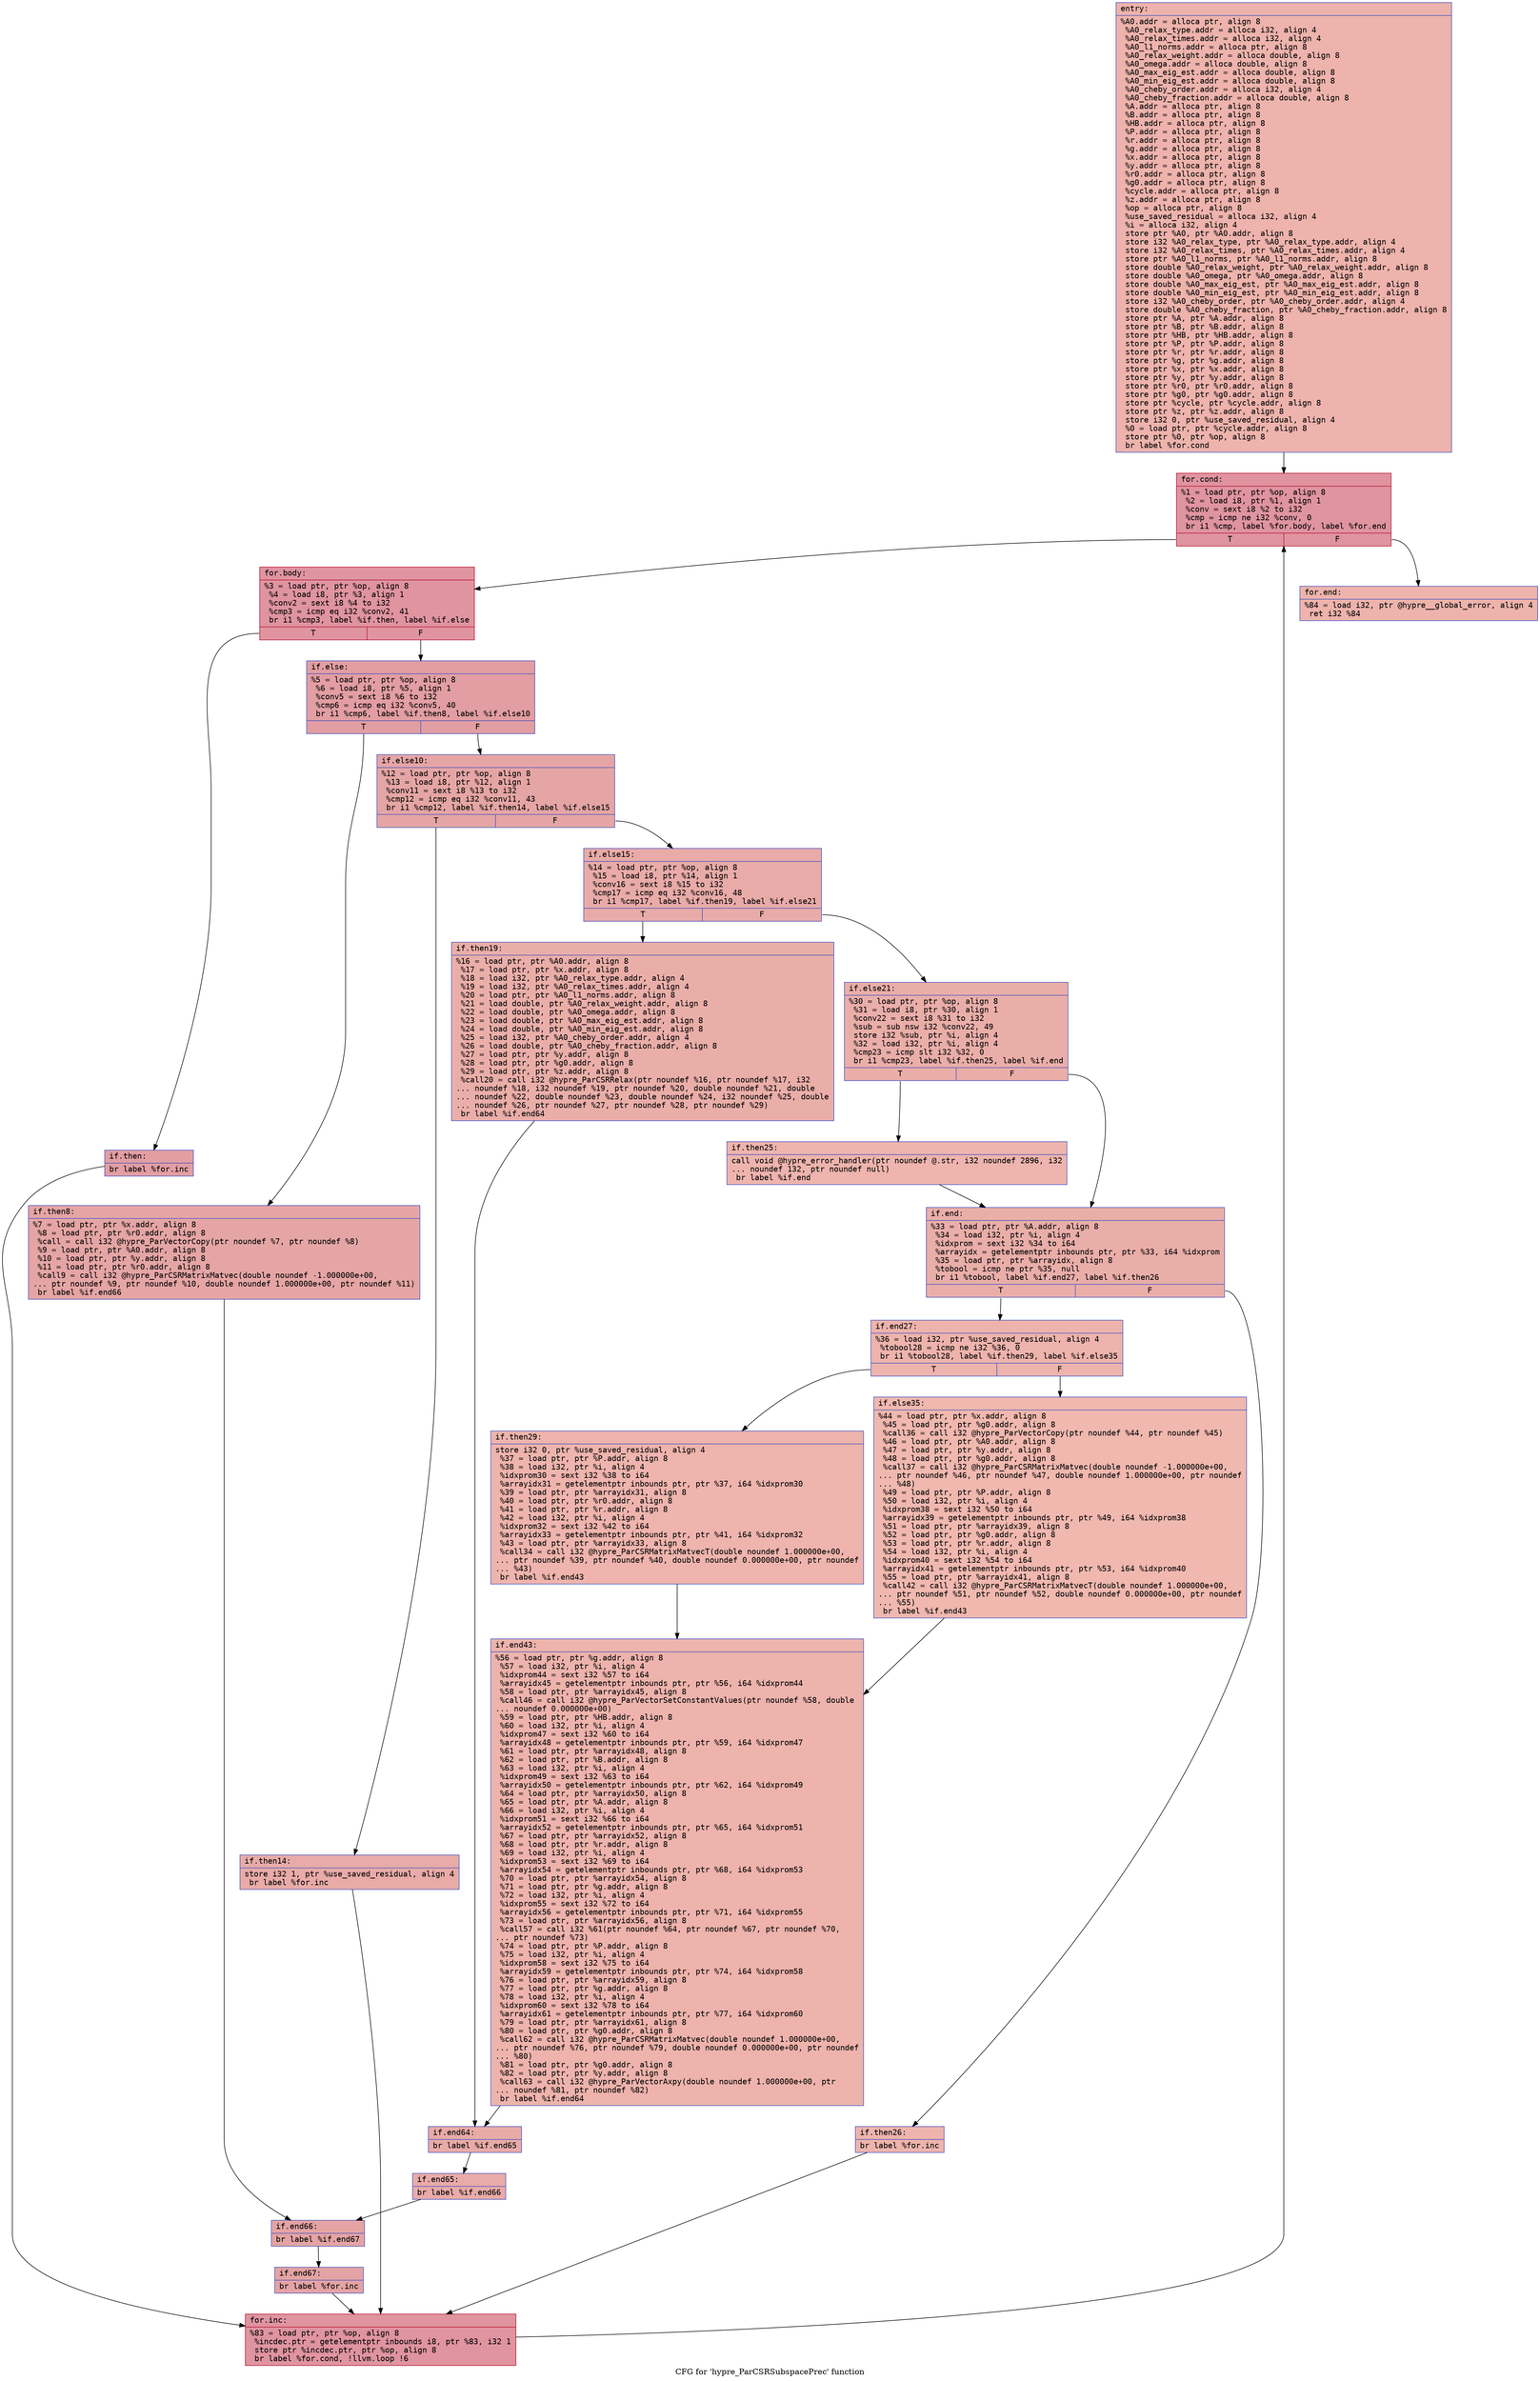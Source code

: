 digraph "CFG for 'hypre_ParCSRSubspacePrec' function" {
	label="CFG for 'hypre_ParCSRSubspacePrec' function";

	Node0x56058d889240 [shape=record,color="#3d50c3ff", style=filled, fillcolor="#d6524470" fontname="Courier",label="{entry:\l|  %A0.addr = alloca ptr, align 8\l  %A0_relax_type.addr = alloca i32, align 4\l  %A0_relax_times.addr = alloca i32, align 4\l  %A0_l1_norms.addr = alloca ptr, align 8\l  %A0_relax_weight.addr = alloca double, align 8\l  %A0_omega.addr = alloca double, align 8\l  %A0_max_eig_est.addr = alloca double, align 8\l  %A0_min_eig_est.addr = alloca double, align 8\l  %A0_cheby_order.addr = alloca i32, align 4\l  %A0_cheby_fraction.addr = alloca double, align 8\l  %A.addr = alloca ptr, align 8\l  %B.addr = alloca ptr, align 8\l  %HB.addr = alloca ptr, align 8\l  %P.addr = alloca ptr, align 8\l  %r.addr = alloca ptr, align 8\l  %g.addr = alloca ptr, align 8\l  %x.addr = alloca ptr, align 8\l  %y.addr = alloca ptr, align 8\l  %r0.addr = alloca ptr, align 8\l  %g0.addr = alloca ptr, align 8\l  %cycle.addr = alloca ptr, align 8\l  %z.addr = alloca ptr, align 8\l  %op = alloca ptr, align 8\l  %use_saved_residual = alloca i32, align 4\l  %i = alloca i32, align 4\l  store ptr %A0, ptr %A0.addr, align 8\l  store i32 %A0_relax_type, ptr %A0_relax_type.addr, align 4\l  store i32 %A0_relax_times, ptr %A0_relax_times.addr, align 4\l  store ptr %A0_l1_norms, ptr %A0_l1_norms.addr, align 8\l  store double %A0_relax_weight, ptr %A0_relax_weight.addr, align 8\l  store double %A0_omega, ptr %A0_omega.addr, align 8\l  store double %A0_max_eig_est, ptr %A0_max_eig_est.addr, align 8\l  store double %A0_min_eig_est, ptr %A0_min_eig_est.addr, align 8\l  store i32 %A0_cheby_order, ptr %A0_cheby_order.addr, align 4\l  store double %A0_cheby_fraction, ptr %A0_cheby_fraction.addr, align 8\l  store ptr %A, ptr %A.addr, align 8\l  store ptr %B, ptr %B.addr, align 8\l  store ptr %HB, ptr %HB.addr, align 8\l  store ptr %P, ptr %P.addr, align 8\l  store ptr %r, ptr %r.addr, align 8\l  store ptr %g, ptr %g.addr, align 8\l  store ptr %x, ptr %x.addr, align 8\l  store ptr %y, ptr %y.addr, align 8\l  store ptr %r0, ptr %r0.addr, align 8\l  store ptr %g0, ptr %g0.addr, align 8\l  store ptr %cycle, ptr %cycle.addr, align 8\l  store ptr %z, ptr %z.addr, align 8\l  store i32 0, ptr %use_saved_residual, align 4\l  %0 = load ptr, ptr %cycle.addr, align 8\l  store ptr %0, ptr %op, align 8\l  br label %for.cond\l}"];
	Node0x56058d889240 -> Node0x56058d88bf50[tooltip="entry -> for.cond\nProbability 100.00%" ];
	Node0x56058d88bf50 [shape=record,color="#b70d28ff", style=filled, fillcolor="#b70d2870" fontname="Courier",label="{for.cond:\l|  %1 = load ptr, ptr %op, align 8\l  %2 = load i8, ptr %1, align 1\l  %conv = sext i8 %2 to i32\l  %cmp = icmp ne i32 %conv, 0\l  br i1 %cmp, label %for.body, label %for.end\l|{<s0>T|<s1>F}}"];
	Node0x56058d88bf50:s0 -> Node0x56058d889570[tooltip="for.cond -> for.body\nProbability 96.88%" ];
	Node0x56058d88bf50:s1 -> Node0x56058d88c5c0[tooltip="for.cond -> for.end\nProbability 3.12%" ];
	Node0x56058d889570 [shape=record,color="#b70d28ff", style=filled, fillcolor="#b70d2870" fontname="Courier",label="{for.body:\l|  %3 = load ptr, ptr %op, align 8\l  %4 = load i8, ptr %3, align 1\l  %conv2 = sext i8 %4 to i32\l  %cmp3 = icmp eq i32 %conv2, 41\l  br i1 %cmp3, label %if.then, label %if.else\l|{<s0>T|<s1>F}}"];
	Node0x56058d889570:s0 -> Node0x56058d88c900[tooltip="for.body -> if.then\nProbability 50.00%" ];
	Node0x56058d889570:s1 -> Node0x56058d88c970[tooltip="for.body -> if.else\nProbability 50.00%" ];
	Node0x56058d88c900 [shape=record,color="#3d50c3ff", style=filled, fillcolor="#be242e70" fontname="Courier",label="{if.then:\l|  br label %for.inc\l}"];
	Node0x56058d88c900 -> Node0x56058d88ca90[tooltip="if.then -> for.inc\nProbability 100.00%" ];
	Node0x56058d88c970 [shape=record,color="#3d50c3ff", style=filled, fillcolor="#be242e70" fontname="Courier",label="{if.else:\l|  %5 = load ptr, ptr %op, align 8\l  %6 = load i8, ptr %5, align 1\l  %conv5 = sext i8 %6 to i32\l  %cmp6 = icmp eq i32 %conv5, 40\l  br i1 %cmp6, label %if.then8, label %if.else10\l|{<s0>T|<s1>F}}"];
	Node0x56058d88c970:s0 -> Node0x56058d88cdb0[tooltip="if.else -> if.then8\nProbability 50.00%" ];
	Node0x56058d88c970:s1 -> Node0x56058d88ce00[tooltip="if.else -> if.else10\nProbability 50.00%" ];
	Node0x56058d88cdb0 [shape=record,color="#3d50c3ff", style=filled, fillcolor="#c5333470" fontname="Courier",label="{if.then8:\l|  %7 = load ptr, ptr %x.addr, align 8\l  %8 = load ptr, ptr %r0.addr, align 8\l  %call = call i32 @hypre_ParVectorCopy(ptr noundef %7, ptr noundef %8)\l  %9 = load ptr, ptr %A0.addr, align 8\l  %10 = load ptr, ptr %y.addr, align 8\l  %11 = load ptr, ptr %r0.addr, align 8\l  %call9 = call i32 @hypre_ParCSRMatrixMatvec(double noundef -1.000000e+00,\l... ptr noundef %9, ptr noundef %10, double noundef 1.000000e+00, ptr noundef %11)\l  br label %if.end66\l}"];
	Node0x56058d88cdb0 -> Node0x56058d88d3d0[tooltip="if.then8 -> if.end66\nProbability 100.00%" ];
	Node0x56058d88ce00 [shape=record,color="#3d50c3ff", style=filled, fillcolor="#c5333470" fontname="Courier",label="{if.else10:\l|  %12 = load ptr, ptr %op, align 8\l  %13 = load i8, ptr %12, align 1\l  %conv11 = sext i8 %13 to i32\l  %cmp12 = icmp eq i32 %conv11, 43\l  br i1 %cmp12, label %if.then14, label %if.else15\l|{<s0>T|<s1>F}}"];
	Node0x56058d88ce00:s0 -> Node0x56058d88d6b0[tooltip="if.else10 -> if.then14\nProbability 50.00%" ];
	Node0x56058d88ce00:s1 -> Node0x56058d88d700[tooltip="if.else10 -> if.else15\nProbability 50.00%" ];
	Node0x56058d88d6b0 [shape=record,color="#3d50c3ff", style=filled, fillcolor="#cc403a70" fontname="Courier",label="{if.then14:\l|  store i32 1, ptr %use_saved_residual, align 4\l  br label %for.inc\l}"];
	Node0x56058d88d6b0 -> Node0x56058d88ca90[tooltip="if.then14 -> for.inc\nProbability 100.00%" ];
	Node0x56058d88d700 [shape=record,color="#3d50c3ff", style=filled, fillcolor="#cc403a70" fontname="Courier",label="{if.else15:\l|  %14 = load ptr, ptr %op, align 8\l  %15 = load i8, ptr %14, align 1\l  %conv16 = sext i8 %15 to i32\l  %cmp17 = icmp eq i32 %conv16, 48\l  br i1 %cmp17, label %if.then19, label %if.else21\l|{<s0>T|<s1>F}}"];
	Node0x56058d88d700:s0 -> Node0x56058d88dc40[tooltip="if.else15 -> if.then19\nProbability 50.00%" ];
	Node0x56058d88d700:s1 -> Node0x56058d88dc90[tooltip="if.else15 -> if.else21\nProbability 50.00%" ];
	Node0x56058d88dc40 [shape=record,color="#3d50c3ff", style=filled, fillcolor="#d0473d70" fontname="Courier",label="{if.then19:\l|  %16 = load ptr, ptr %A0.addr, align 8\l  %17 = load ptr, ptr %x.addr, align 8\l  %18 = load i32, ptr %A0_relax_type.addr, align 4\l  %19 = load i32, ptr %A0_relax_times.addr, align 4\l  %20 = load ptr, ptr %A0_l1_norms.addr, align 8\l  %21 = load double, ptr %A0_relax_weight.addr, align 8\l  %22 = load double, ptr %A0_omega.addr, align 8\l  %23 = load double, ptr %A0_max_eig_est.addr, align 8\l  %24 = load double, ptr %A0_min_eig_est.addr, align 8\l  %25 = load i32, ptr %A0_cheby_order.addr, align 4\l  %26 = load double, ptr %A0_cheby_fraction.addr, align 8\l  %27 = load ptr, ptr %y.addr, align 8\l  %28 = load ptr, ptr %g0.addr, align 8\l  %29 = load ptr, ptr %z.addr, align 8\l  %call20 = call i32 @hypre_ParCSRRelax(ptr noundef %16, ptr noundef %17, i32\l... noundef %18, i32 noundef %19, ptr noundef %20, double noundef %21, double\l... noundef %22, double noundef %23, double noundef %24, i32 noundef %25, double\l... noundef %26, ptr noundef %27, ptr noundef %28, ptr noundef %29)\l  br label %if.end64\l}"];
	Node0x56058d88dc40 -> Node0x56058d88e970[tooltip="if.then19 -> if.end64\nProbability 100.00%" ];
	Node0x56058d88dc90 [shape=record,color="#3d50c3ff", style=filled, fillcolor="#d0473d70" fontname="Courier",label="{if.else21:\l|  %30 = load ptr, ptr %op, align 8\l  %31 = load i8, ptr %30, align 1\l  %conv22 = sext i8 %31 to i32\l  %sub = sub nsw i32 %conv22, 49\l  store i32 %sub, ptr %i, align 4\l  %32 = load i32, ptr %i, align 4\l  %cmp23 = icmp slt i32 %32, 0\l  br i1 %cmp23, label %if.then25, label %if.end\l|{<s0>T|<s1>F}}"];
	Node0x56058d88dc90:s0 -> Node0x56058d88ed00[tooltip="if.else21 -> if.then25\nProbability 37.50%" ];
	Node0x56058d88dc90:s1 -> Node0x56058d88ed50[tooltip="if.else21 -> if.end\nProbability 62.50%" ];
	Node0x56058d88ed00 [shape=record,color="#3d50c3ff", style=filled, fillcolor="#d8564670" fontname="Courier",label="{if.then25:\l|  call void @hypre_error_handler(ptr noundef @.str, i32 noundef 2896, i32\l... noundef 132, ptr noundef null)\l  br label %if.end\l}"];
	Node0x56058d88ed00 -> Node0x56058d88ed50[tooltip="if.then25 -> if.end\nProbability 100.00%" ];
	Node0x56058d88ed50 [shape=record,color="#3d50c3ff", style=filled, fillcolor="#d0473d70" fontname="Courier",label="{if.end:\l|  %33 = load ptr, ptr %A.addr, align 8\l  %34 = load i32, ptr %i, align 4\l  %idxprom = sext i32 %34 to i64\l  %arrayidx = getelementptr inbounds ptr, ptr %33, i64 %idxprom\l  %35 = load ptr, ptr %arrayidx, align 8\l  %tobool = icmp ne ptr %35, null\l  br i1 %tobool, label %if.end27, label %if.then26\l|{<s0>T|<s1>F}}"];
	Node0x56058d88ed50:s0 -> Node0x56058d88f420[tooltip="if.end -> if.end27\nProbability 62.50%" ];
	Node0x56058d88ed50:s1 -> Node0x56058d88f470[tooltip="if.end -> if.then26\nProbability 37.50%" ];
	Node0x56058d88f470 [shape=record,color="#3d50c3ff", style=filled, fillcolor="#d8564670" fontname="Courier",label="{if.then26:\l|  br label %for.inc\l}"];
	Node0x56058d88f470 -> Node0x56058d88ca90[tooltip="if.then26 -> for.inc\nProbability 100.00%" ];
	Node0x56058d88f420 [shape=record,color="#3d50c3ff", style=filled, fillcolor="#d6524470" fontname="Courier",label="{if.end27:\l|  %36 = load i32, ptr %use_saved_residual, align 4\l  %tobool28 = icmp ne i32 %36, 0\l  br i1 %tobool28, label %if.then29, label %if.else35\l|{<s0>T|<s1>F}}"];
	Node0x56058d88f420:s0 -> Node0x56058d88f780[tooltip="if.end27 -> if.then29\nProbability 62.50%" ];
	Node0x56058d88f420:s1 -> Node0x56058d88f7d0[tooltip="if.end27 -> if.else35\nProbability 37.50%" ];
	Node0x56058d88f780 [shape=record,color="#3d50c3ff", style=filled, fillcolor="#d8564670" fontname="Courier",label="{if.then29:\l|  store i32 0, ptr %use_saved_residual, align 4\l  %37 = load ptr, ptr %P.addr, align 8\l  %38 = load i32, ptr %i, align 4\l  %idxprom30 = sext i32 %38 to i64\l  %arrayidx31 = getelementptr inbounds ptr, ptr %37, i64 %idxprom30\l  %39 = load ptr, ptr %arrayidx31, align 8\l  %40 = load ptr, ptr %r0.addr, align 8\l  %41 = load ptr, ptr %r.addr, align 8\l  %42 = load i32, ptr %i, align 4\l  %idxprom32 = sext i32 %42 to i64\l  %arrayidx33 = getelementptr inbounds ptr, ptr %41, i64 %idxprom32\l  %43 = load ptr, ptr %arrayidx33, align 8\l  %call34 = call i32 @hypre_ParCSRMatrixMatvecT(double noundef 1.000000e+00,\l... ptr noundef %39, ptr noundef %40, double noundef 0.000000e+00, ptr noundef\l... %43)\l  br label %if.end43\l}"];
	Node0x56058d88f780 -> Node0x56058d890210[tooltip="if.then29 -> if.end43\nProbability 100.00%" ];
	Node0x56058d88f7d0 [shape=record,color="#3d50c3ff", style=filled, fillcolor="#dc5d4a70" fontname="Courier",label="{if.else35:\l|  %44 = load ptr, ptr %x.addr, align 8\l  %45 = load ptr, ptr %g0.addr, align 8\l  %call36 = call i32 @hypre_ParVectorCopy(ptr noundef %44, ptr noundef %45)\l  %46 = load ptr, ptr %A0.addr, align 8\l  %47 = load ptr, ptr %y.addr, align 8\l  %48 = load ptr, ptr %g0.addr, align 8\l  %call37 = call i32 @hypre_ParCSRMatrixMatvec(double noundef -1.000000e+00,\l... ptr noundef %46, ptr noundef %47, double noundef 1.000000e+00, ptr noundef\l... %48)\l  %49 = load ptr, ptr %P.addr, align 8\l  %50 = load i32, ptr %i, align 4\l  %idxprom38 = sext i32 %50 to i64\l  %arrayidx39 = getelementptr inbounds ptr, ptr %49, i64 %idxprom38\l  %51 = load ptr, ptr %arrayidx39, align 8\l  %52 = load ptr, ptr %g0.addr, align 8\l  %53 = load ptr, ptr %r.addr, align 8\l  %54 = load i32, ptr %i, align 4\l  %idxprom40 = sext i32 %54 to i64\l  %arrayidx41 = getelementptr inbounds ptr, ptr %53, i64 %idxprom40\l  %55 = load ptr, ptr %arrayidx41, align 8\l  %call42 = call i32 @hypre_ParCSRMatrixMatvecT(double noundef 1.000000e+00,\l... ptr noundef %51, ptr noundef %52, double noundef 0.000000e+00, ptr noundef\l... %55)\l  br label %if.end43\l}"];
	Node0x56058d88f7d0 -> Node0x56058d890210[tooltip="if.else35 -> if.end43\nProbability 100.00%" ];
	Node0x56058d890210 [shape=record,color="#3d50c3ff", style=filled, fillcolor="#d6524470" fontname="Courier",label="{if.end43:\l|  %56 = load ptr, ptr %g.addr, align 8\l  %57 = load i32, ptr %i, align 4\l  %idxprom44 = sext i32 %57 to i64\l  %arrayidx45 = getelementptr inbounds ptr, ptr %56, i64 %idxprom44\l  %58 = load ptr, ptr %arrayidx45, align 8\l  %call46 = call i32 @hypre_ParVectorSetConstantValues(ptr noundef %58, double\l... noundef 0.000000e+00)\l  %59 = load ptr, ptr %HB.addr, align 8\l  %60 = load i32, ptr %i, align 4\l  %idxprom47 = sext i32 %60 to i64\l  %arrayidx48 = getelementptr inbounds ptr, ptr %59, i64 %idxprom47\l  %61 = load ptr, ptr %arrayidx48, align 8\l  %62 = load ptr, ptr %B.addr, align 8\l  %63 = load i32, ptr %i, align 4\l  %idxprom49 = sext i32 %63 to i64\l  %arrayidx50 = getelementptr inbounds ptr, ptr %62, i64 %idxprom49\l  %64 = load ptr, ptr %arrayidx50, align 8\l  %65 = load ptr, ptr %A.addr, align 8\l  %66 = load i32, ptr %i, align 4\l  %idxprom51 = sext i32 %66 to i64\l  %arrayidx52 = getelementptr inbounds ptr, ptr %65, i64 %idxprom51\l  %67 = load ptr, ptr %arrayidx52, align 8\l  %68 = load ptr, ptr %r.addr, align 8\l  %69 = load i32, ptr %i, align 4\l  %idxprom53 = sext i32 %69 to i64\l  %arrayidx54 = getelementptr inbounds ptr, ptr %68, i64 %idxprom53\l  %70 = load ptr, ptr %arrayidx54, align 8\l  %71 = load ptr, ptr %g.addr, align 8\l  %72 = load i32, ptr %i, align 4\l  %idxprom55 = sext i32 %72 to i64\l  %arrayidx56 = getelementptr inbounds ptr, ptr %71, i64 %idxprom55\l  %73 = load ptr, ptr %arrayidx56, align 8\l  %call57 = call i32 %61(ptr noundef %64, ptr noundef %67, ptr noundef %70,\l... ptr noundef %73)\l  %74 = load ptr, ptr %P.addr, align 8\l  %75 = load i32, ptr %i, align 4\l  %idxprom58 = sext i32 %75 to i64\l  %arrayidx59 = getelementptr inbounds ptr, ptr %74, i64 %idxprom58\l  %76 = load ptr, ptr %arrayidx59, align 8\l  %77 = load ptr, ptr %g.addr, align 8\l  %78 = load i32, ptr %i, align 4\l  %idxprom60 = sext i32 %78 to i64\l  %arrayidx61 = getelementptr inbounds ptr, ptr %77, i64 %idxprom60\l  %79 = load ptr, ptr %arrayidx61, align 8\l  %80 = load ptr, ptr %g0.addr, align 8\l  %call62 = call i32 @hypre_ParCSRMatrixMatvec(double noundef 1.000000e+00,\l... ptr noundef %76, ptr noundef %79, double noundef 0.000000e+00, ptr noundef\l... %80)\l  %81 = load ptr, ptr %g0.addr, align 8\l  %82 = load ptr, ptr %y.addr, align 8\l  %call63 = call i32 @hypre_ParVectorAxpy(double noundef 1.000000e+00, ptr\l... noundef %81, ptr noundef %82)\l  br label %if.end64\l}"];
	Node0x56058d890210 -> Node0x56058d88e970[tooltip="if.end43 -> if.end64\nProbability 100.00%" ];
	Node0x56058d88e970 [shape=record,color="#3d50c3ff", style=filled, fillcolor="#cc403a70" fontname="Courier",label="{if.end64:\l|  br label %if.end65\l}"];
	Node0x56058d88e970 -> Node0x56058d893cc0[tooltip="if.end64 -> if.end65\nProbability 100.00%" ];
	Node0x56058d893cc0 [shape=record,color="#3d50c3ff", style=filled, fillcolor="#cc403a70" fontname="Courier",label="{if.end65:\l|  br label %if.end66\l}"];
	Node0x56058d893cc0 -> Node0x56058d88d3d0[tooltip="if.end65 -> if.end66\nProbability 100.00%" ];
	Node0x56058d88d3d0 [shape=record,color="#3d50c3ff", style=filled, fillcolor="#c32e3170" fontname="Courier",label="{if.end66:\l|  br label %if.end67\l}"];
	Node0x56058d88d3d0 -> Node0x56058d893df0[tooltip="if.end66 -> if.end67\nProbability 100.00%" ];
	Node0x56058d893df0 [shape=record,color="#3d50c3ff", style=filled, fillcolor="#c32e3170" fontname="Courier",label="{if.end67:\l|  br label %for.inc\l}"];
	Node0x56058d893df0 -> Node0x56058d88ca90[tooltip="if.end67 -> for.inc\nProbability 100.00%" ];
	Node0x56058d88ca90 [shape=record,color="#b70d28ff", style=filled, fillcolor="#b70d2870" fontname="Courier",label="{for.inc:\l|  %83 = load ptr, ptr %op, align 8\l  %incdec.ptr = getelementptr inbounds i8, ptr %83, i32 1\l  store ptr %incdec.ptr, ptr %op, align 8\l  br label %for.cond, !llvm.loop !6\l}"];
	Node0x56058d88ca90 -> Node0x56058d88bf50[tooltip="for.inc -> for.cond\nProbability 100.00%" ];
	Node0x56058d88c5c0 [shape=record,color="#3d50c3ff", style=filled, fillcolor="#d6524470" fontname="Courier",label="{for.end:\l|  %84 = load i32, ptr @hypre__global_error, align 4\l  ret i32 %84\l}"];
}
